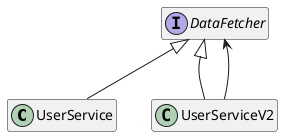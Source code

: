 @startuml
'https://plantuml.com/class-diagram

hide empty members

class UserService
class UserServiceV2
interface DataFetcher

DataFetcher <|-- UserService
DataFetcher <|-- UserServiceV2
DataFetcher <-- UserServiceV2

@enduml